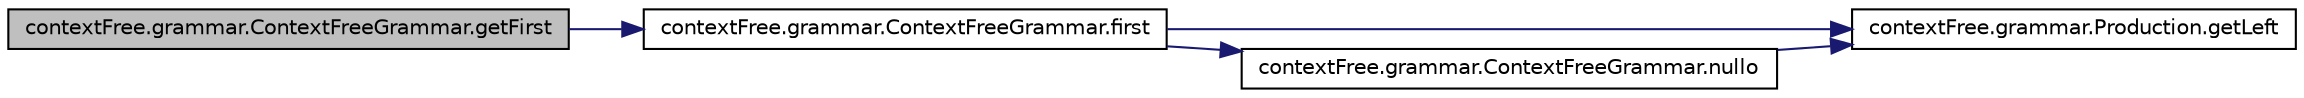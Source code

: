 digraph G
{
  edge [fontname="Helvetica",fontsize="10",labelfontname="Helvetica",labelfontsize="10"];
  node [fontname="Helvetica",fontsize="10",shape=record];
  rankdir="LR";
  Node1 [label="contextFree.grammar.ContextFreeGrammar.getFirst",height=0.2,width=0.4,color="black", fillcolor="grey75", style="filled" fontcolor="black"];
  Node1 -> Node2 [color="midnightblue",fontsize="10",style="solid"];
  Node2 [label="contextFree.grammar.ContextFreeGrammar.first",height=0.2,width=0.4,color="black", fillcolor="white", style="filled",URL="$classcontext_free_1_1grammar_1_1_context_free_grammar.html#a9c3bfe0b038204420b470fab326ce7bb",tooltip="Population structure in Set &lt;String&gt; [] first for each non-terminal V, using a structure of type Set ..."];
  Node2 -> Node3 [color="midnightblue",fontsize="10",style="solid"];
  Node3 [label="contextFree.grammar.Production.getLeft",height=0.2,width=0.4,color="black", fillcolor="white", style="filled",URL="$classcontext_free_1_1grammar_1_1_production.html#a6b42819c4b8af1aa759edf3ad5978f67"];
  Node2 -> Node4 [color="midnightblue",fontsize="10",style="solid"];
  Node4 [label="contextFree.grammar.ContextFreeGrammar.nullo",height=0.2,width=0.4,color="black", fillcolor="white", style="filled",URL="$classcontext_free_1_1grammar_1_1_context_free_grammar.html#ac880ed3ca36ddcd8e20d8279af08244d",tooltip="population structure Bolean [] null defined in class grammar, it has the same size of V..."];
  Node4 -> Node3 [color="midnightblue",fontsize="10",style="solid"];
}
